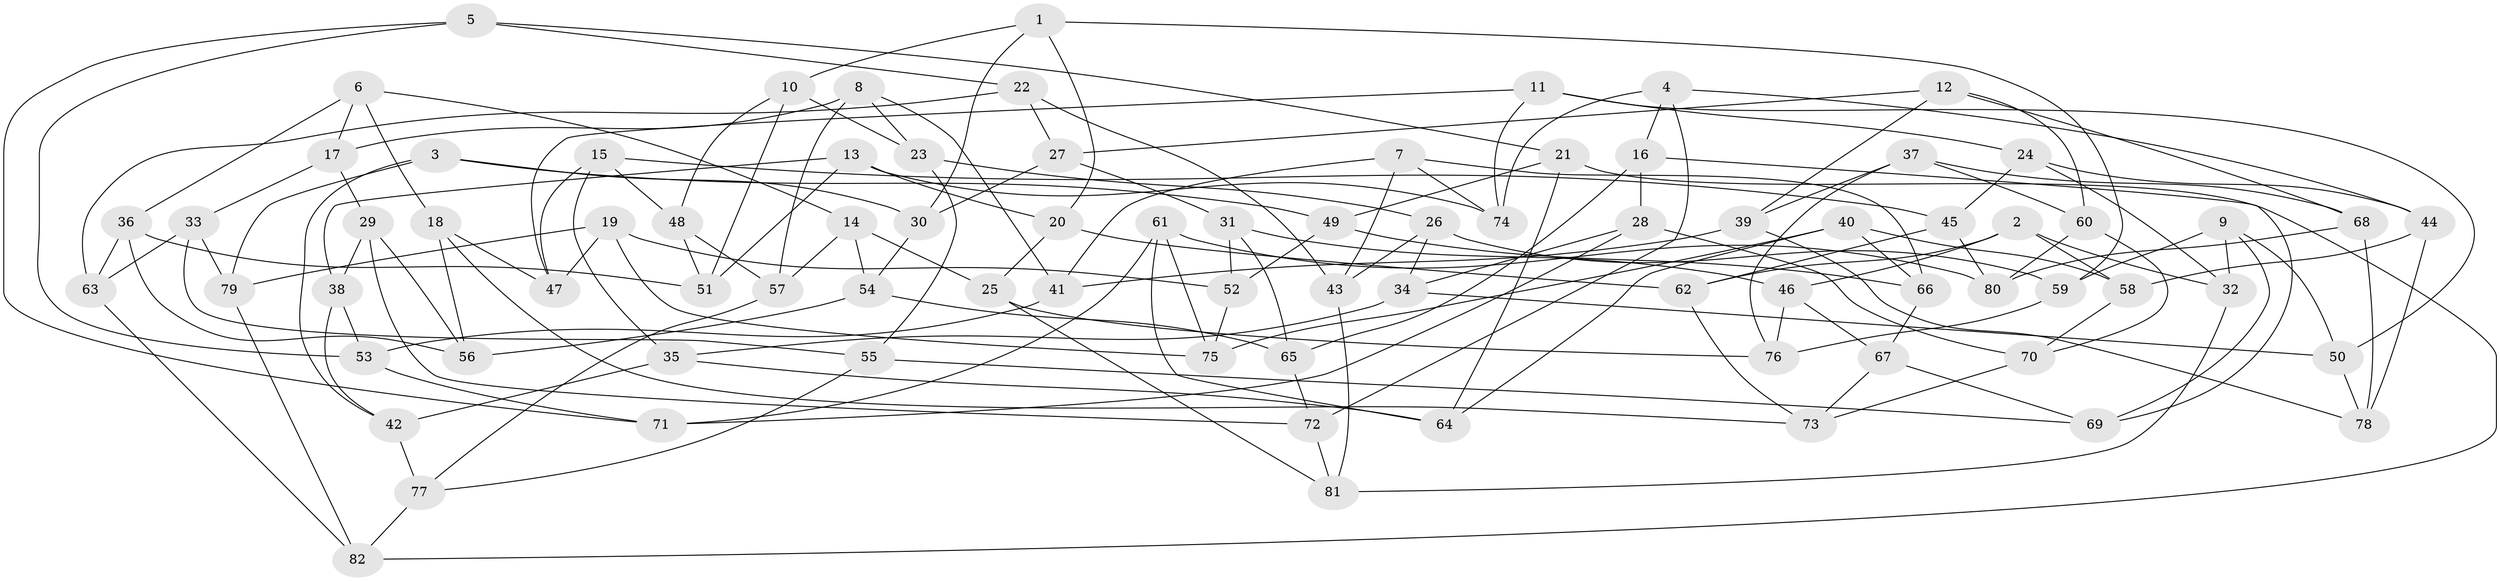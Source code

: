 // Generated by graph-tools (version 1.1) at 2025/11/02/27/25 16:11:43]
// undirected, 82 vertices, 164 edges
graph export_dot {
graph [start="1"]
  node [color=gray90,style=filled];
  1;
  2;
  3;
  4;
  5;
  6;
  7;
  8;
  9;
  10;
  11;
  12;
  13;
  14;
  15;
  16;
  17;
  18;
  19;
  20;
  21;
  22;
  23;
  24;
  25;
  26;
  27;
  28;
  29;
  30;
  31;
  32;
  33;
  34;
  35;
  36;
  37;
  38;
  39;
  40;
  41;
  42;
  43;
  44;
  45;
  46;
  47;
  48;
  49;
  50;
  51;
  52;
  53;
  54;
  55;
  56;
  57;
  58;
  59;
  60;
  61;
  62;
  63;
  64;
  65;
  66;
  67;
  68;
  69;
  70;
  71;
  72;
  73;
  74;
  75;
  76;
  77;
  78;
  79;
  80;
  81;
  82;
  1 -- 10;
  1 -- 30;
  1 -- 20;
  1 -- 59;
  2 -- 46;
  2 -- 62;
  2 -- 32;
  2 -- 58;
  3 -- 79;
  3 -- 49;
  3 -- 30;
  3 -- 42;
  4 -- 74;
  4 -- 72;
  4 -- 44;
  4 -- 16;
  5 -- 71;
  5 -- 22;
  5 -- 53;
  5 -- 21;
  6 -- 18;
  6 -- 14;
  6 -- 36;
  6 -- 17;
  7 -- 43;
  7 -- 74;
  7 -- 66;
  7 -- 41;
  8 -- 57;
  8 -- 23;
  8 -- 41;
  8 -- 17;
  9 -- 69;
  9 -- 50;
  9 -- 59;
  9 -- 32;
  10 -- 51;
  10 -- 23;
  10 -- 48;
  11 -- 74;
  11 -- 50;
  11 -- 24;
  11 -- 47;
  12 -- 39;
  12 -- 60;
  12 -- 27;
  12 -- 68;
  13 -- 51;
  13 -- 38;
  13 -- 74;
  13 -- 20;
  14 -- 25;
  14 -- 54;
  14 -- 57;
  15 -- 47;
  15 -- 45;
  15 -- 35;
  15 -- 48;
  16 -- 69;
  16 -- 28;
  16 -- 65;
  17 -- 29;
  17 -- 33;
  18 -- 56;
  18 -- 73;
  18 -- 47;
  19 -- 47;
  19 -- 75;
  19 -- 52;
  19 -- 79;
  20 -- 62;
  20 -- 25;
  21 -- 49;
  21 -- 82;
  21 -- 64;
  22 -- 43;
  22 -- 27;
  22 -- 63;
  23 -- 26;
  23 -- 55;
  24 -- 45;
  24 -- 44;
  24 -- 32;
  25 -- 81;
  25 -- 76;
  26 -- 59;
  26 -- 43;
  26 -- 34;
  27 -- 30;
  27 -- 31;
  28 -- 34;
  28 -- 71;
  28 -- 70;
  29 -- 72;
  29 -- 56;
  29 -- 38;
  30 -- 54;
  31 -- 52;
  31 -- 65;
  31 -- 46;
  32 -- 81;
  33 -- 63;
  33 -- 79;
  33 -- 55;
  34 -- 35;
  34 -- 50;
  35 -- 64;
  35 -- 42;
  36 -- 51;
  36 -- 63;
  36 -- 56;
  37 -- 68;
  37 -- 60;
  37 -- 39;
  37 -- 76;
  38 -- 53;
  38 -- 42;
  39 -- 41;
  39 -- 78;
  40 -- 75;
  40 -- 58;
  40 -- 66;
  40 -- 64;
  41 -- 53;
  42 -- 77;
  43 -- 81;
  44 -- 58;
  44 -- 78;
  45 -- 80;
  45 -- 62;
  46 -- 67;
  46 -- 76;
  48 -- 51;
  48 -- 57;
  49 -- 52;
  49 -- 66;
  50 -- 78;
  52 -- 75;
  53 -- 71;
  54 -- 56;
  54 -- 65;
  55 -- 69;
  55 -- 77;
  57 -- 77;
  58 -- 70;
  59 -- 76;
  60 -- 80;
  60 -- 70;
  61 -- 71;
  61 -- 64;
  61 -- 75;
  61 -- 80;
  62 -- 73;
  63 -- 82;
  65 -- 72;
  66 -- 67;
  67 -- 73;
  67 -- 69;
  68 -- 80;
  68 -- 78;
  70 -- 73;
  72 -- 81;
  77 -- 82;
  79 -- 82;
}
